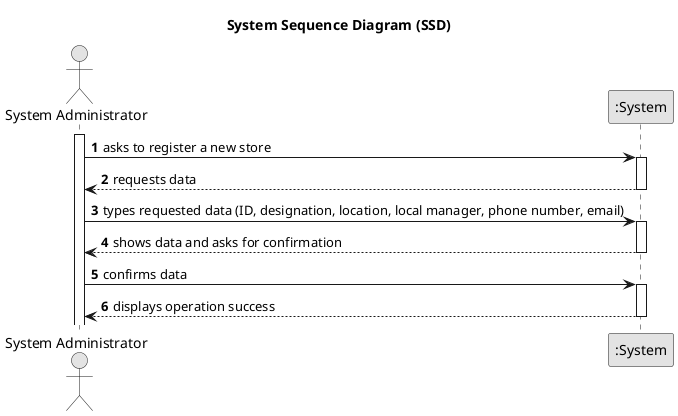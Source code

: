 @startuml
skinparam monochrome true
skinparam packageStyle rectangle
skinparam shadowing false

title System Sequence Diagram (SSD)

autonumber

actor "System Administrator" as Employee
participant ":System" as System

activate Employee

    Employee -> System : asks to register a new store
    activate System

        System --> Employee : requests data
    deactivate System

    Employee -> System : types requested data (ID, designation, location, local manager, phone number, email)
    activate System

        System --> Employee : shows data and asks for confirmation
    deactivate System


    Employee -> System : confirms data
    activate System

        System --> Employee : displays operation success
    deactivate System

@enduml